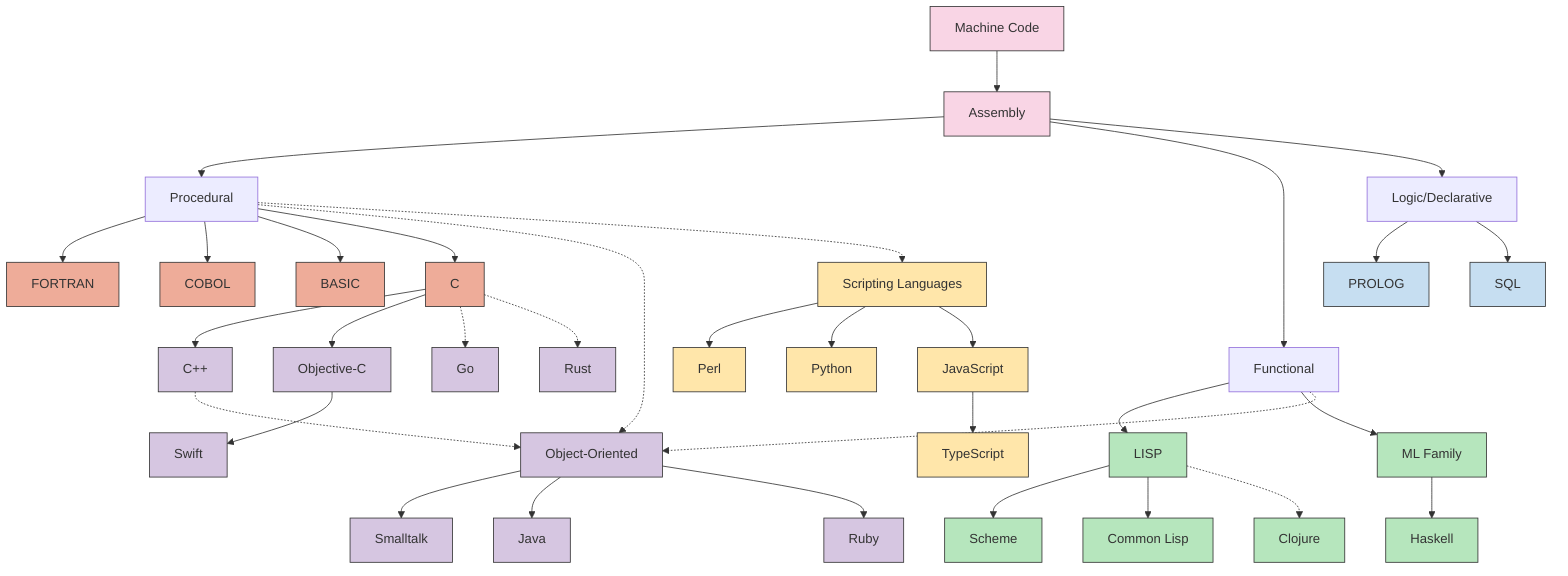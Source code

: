 graph TD
    %% Main trunk of the tree
    MC["Machine Code"] --> ASM["Assembly"]
    
    %% Major paradigm branches
    ASM --> PROC["Procedural"]
    ASM --> FUNC["Functional"]
    ASM --> LOGIC["Logic/Declarative"]
    
    %% Procedural branch
    PROC --> FORTRAN
    PROC --> COBOL
    PROC --> BASIC
    PROC --> C
    
    %% C family
    C --> CPP["C++"]
    C --> OBJC["Objective-C"]
    C -.-> GO["Go"]
    C -.-> RUST["Rust"]
    OBJC --> SWIFT["Swift"]
    
    %% Functional branch
    FUNC --> LISP
    FUNC --> ML["ML Family"]
    
    LISP --> SCHEME["Scheme"]
    LISP --> CLISP["Common Lisp"]
    LISP -.-> CLOJURE["Clojure"]
    ML --> HASKELL["Haskell"]
    
    %% Logic branch
    LOGIC --> PROLOG
    LOGIC --> SQL
    
    %% Cross-paradigm influences
    PROC -.-> OO["Object-Oriented"]
    FUNC -.-> OO
    
    %% Object-Oriented languages
    OO --> SMALLTALK["Smalltalk"]
    OO --> JAVA["Java"]
    OO --> RUBY["Ruby"]
    CPP -.-> OO
    
    %% Scripting languages
    PROC -.-> SCRIPT["Scripting Languages"]
    
    SCRIPT --> PERL["Perl"]
    SCRIPT --> PYTHON["Python"]
    SCRIPT --> JS["JavaScript"]
    JS --> TS["TypeScript"]
    
    %% Styling
    classDef procedural fill:#eeac99,stroke:#333
    classDef functional fill:#b6e6bd,stroke:#333
    classDef logic fill:#c6def1,stroke:#333
    classDef oo fill:#d6c6e1,stroke:#333
    classDef scripting fill:#ffe6aa,stroke:#333
    classDef lowlevel fill:#f9d5e5,stroke:#333
    
    class FORTRAN,COBOL,BASIC,C procedural
    class LISP,SCHEME,CLISP,ML,HASKELL,CLOJURE functional
    class PROLOG,SQL logic
    class CPP,OBJC,SWIFT,SMALLTALK,JAVA,RUBY,OO,GO,RUST oo
    class PERL,PYTHON,JS,TS,SCRIPT scripting
    class MC,ASM lowlevel
    class PROC,FUNC,LOGIC procedural,functional,logic